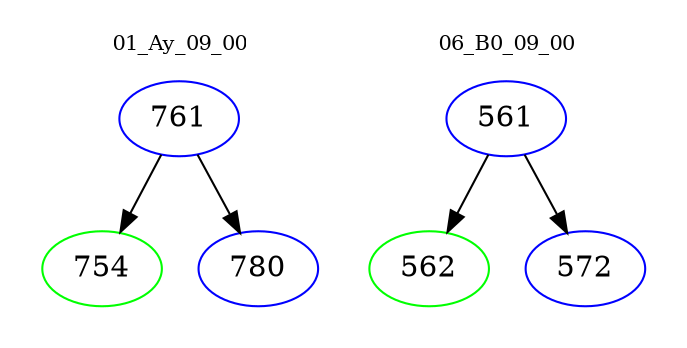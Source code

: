 digraph{
subgraph cluster_0 {
color = white
label = "01_Ay_09_00";
fontsize=10;
T0_761 [label="761", color="blue"]
T0_761 -> T0_754 [color="black"]
T0_754 [label="754", color="green"]
T0_761 -> T0_780 [color="black"]
T0_780 [label="780", color="blue"]
}
subgraph cluster_1 {
color = white
label = "06_B0_09_00";
fontsize=10;
T1_561 [label="561", color="blue"]
T1_561 -> T1_562 [color="black"]
T1_562 [label="562", color="green"]
T1_561 -> T1_572 [color="black"]
T1_572 [label="572", color="blue"]
}
}
